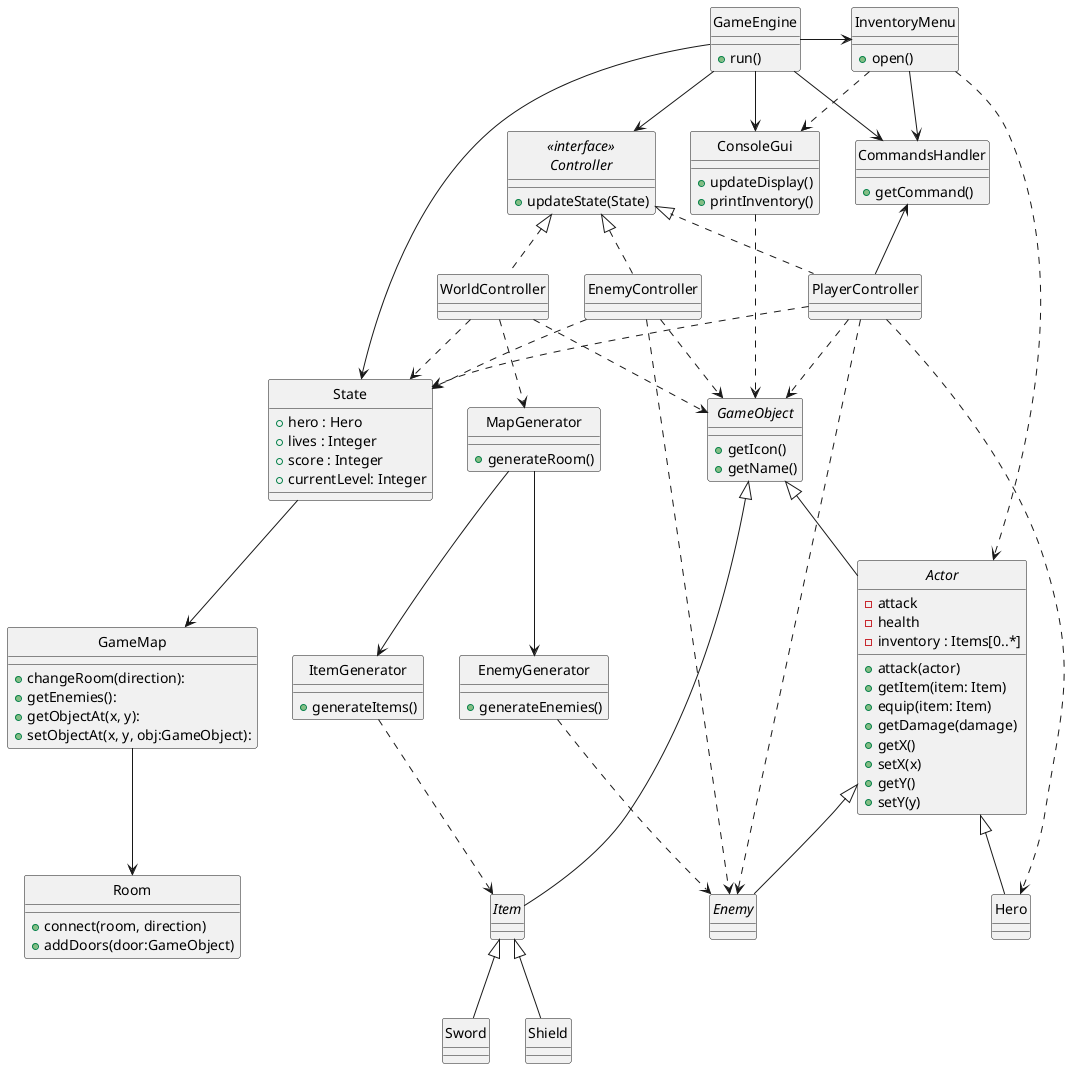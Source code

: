@startuml
skinparam style strictuml

ConsoleGui  <-- GameEngine

class ConsoleGui {
+updateDisplay()
+printInventory()
}

class CommandsHandler {
+getCommand()
}

class GameEngine {
+run()
}


GameEngine --> "<<interface>>\nController"
GameEngine -> CommandsHandler
GameEngine --> State


abstract class GameObject {
+getIcon()
+getName()
}

EnemyController ..> GameObject
PlayerController ..> GameObject
WorldController ..> GameObject

GameObject <|-- Actor
GameObject <|-- Item
abstract class Item {
}



Item <|-- Sword
class Sword {
}
Item <|-- Shield
class Shield {
}

'abstract class GameObject {
'}

abstract class Actor {
-attack
-health
-inventory : Items[0..*]
+attack(actor)
+getItem(item: Item)
+equip(item: Item)
+getDamage(damage)
+getX()
+setX(x)
+getY()
+setY(y)
}


'"<<interface>>\nController"
interface "<<interface>>\nController" {
+updateState(State)
}

"<<interface>>\nController" <|.. EnemyController
EnemyController ..> State
EnemyController ...> Enemy
class EnemyController {
}

"<<interface>>\nController" <|.. WorldController
WorldController ..> State
'WorldController ..> Item
class WorldController {
}

"<<interface>>\nController" <|.. PlayerController
PlayerController ..> State
PlayerController ..> Hero
PlayerController ..> Enemy
class PlayerController {
}
CommandsHandler <- PlayerController


GameEngine -> InventoryMenu
InventoryMenu ..> Actor
InventoryMenu --> CommandsHandler
InventoryMenu ..> ConsoleGui
ConsoleGui ...> GameObject
class InventoryMenu {
+open()
}


Actor <|-- Hero
class Hero {
}


Actor <|-- Enemy
abstract class Enemy {
}

class State {
+hero : Hero
+lives : Integer
+score : Integer
+currentLevel: Integer
}
State --> GameMap



WorldController ..> MapGenerator

class ItemGenerator {
+generateItems()
}
ItemGenerator ..> Item

class EnemyGenerator {
+generateEnemies()
}
EnemyGenerator ..> Enemy
class MapGenerator {
+generateRoom()
}
MapGenerator --> EnemyGenerator
MapGenerator --> ItemGenerator

class GameMap {
+changeRoom(direction):
+getEnemies():
+getObjectAt(x, y):
+setObjectAt(x, y, obj:GameObject):
}
GameMap --> Room

class Room {
+connect(room, direction)
+addDoors(door:GameObject)
}

@enduml
